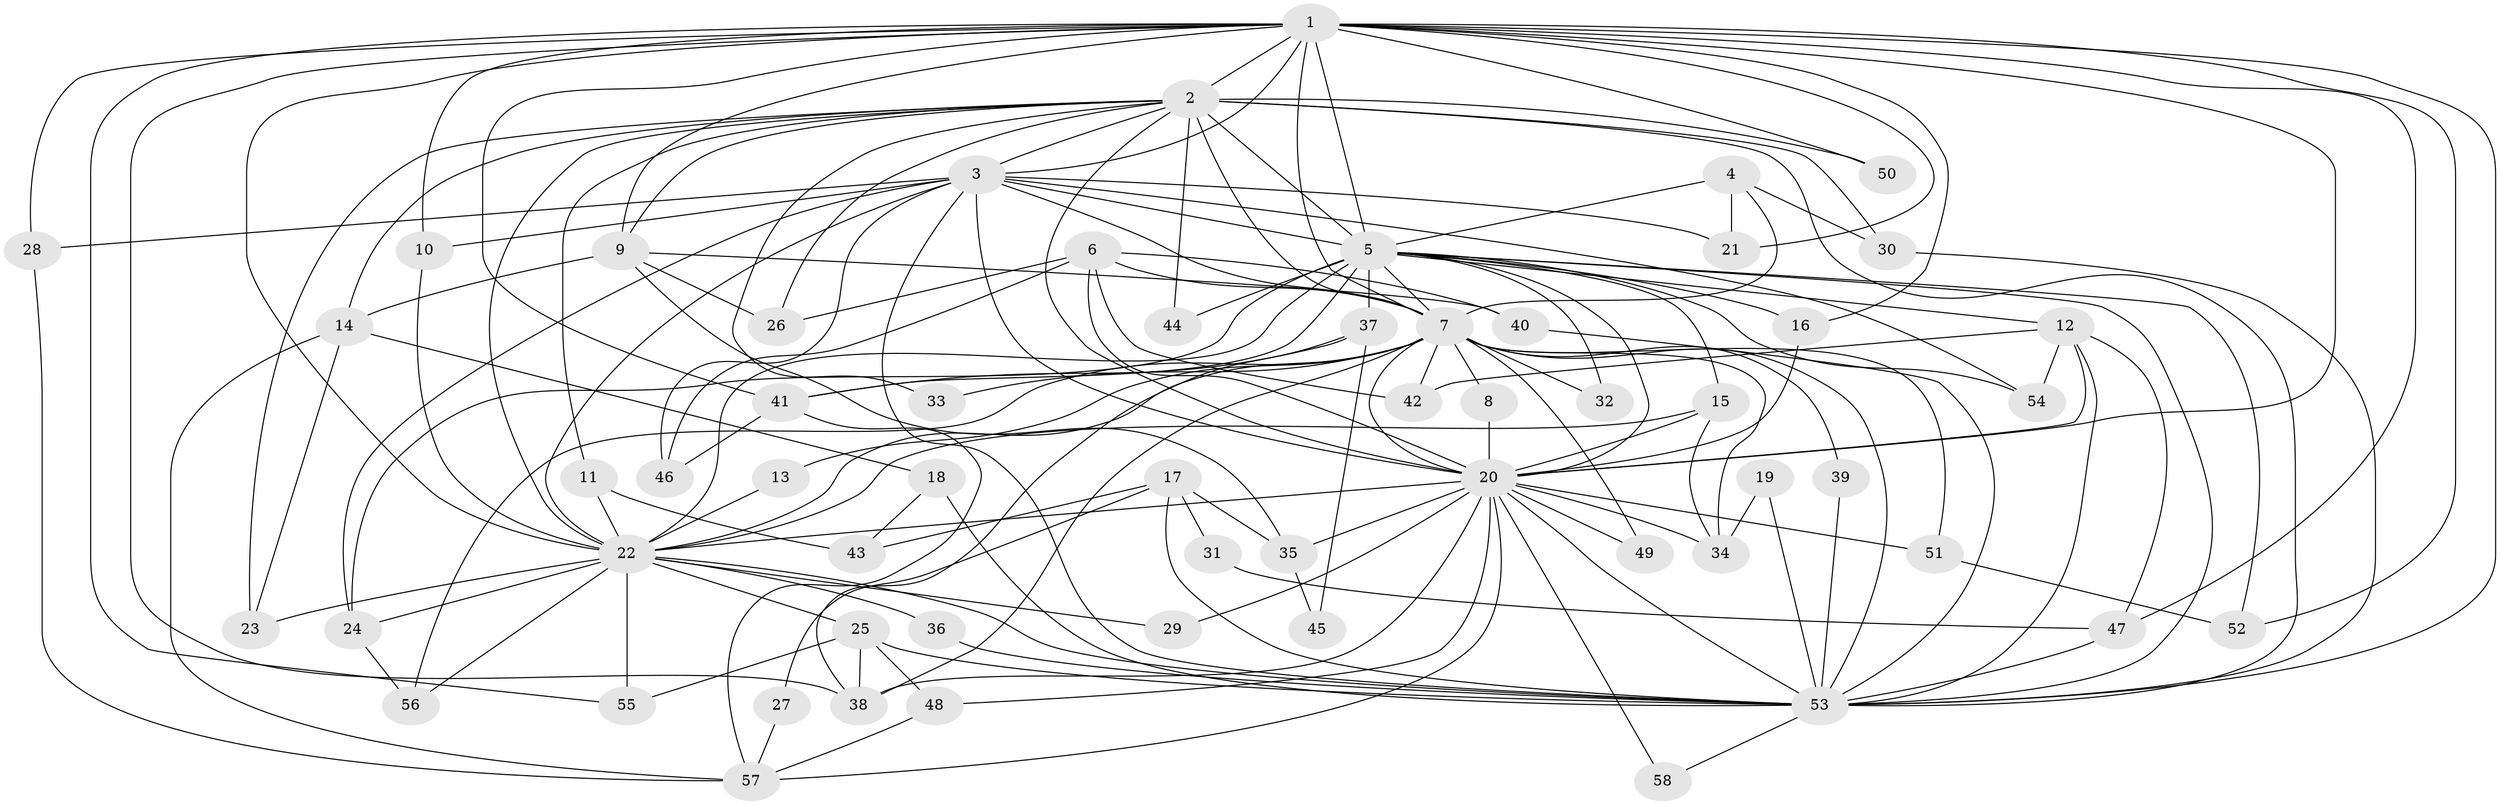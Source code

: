 // original degree distribution, {19: 0.010309278350515464, 22: 0.020618556701030927, 25: 0.010309278350515464, 14: 0.010309278350515464, 26: 0.010309278350515464, 13: 0.010309278350515464, 21: 0.010309278350515464, 16: 0.020618556701030927, 2: 0.4948453608247423, 4: 0.09278350515463918, 3: 0.21649484536082475, 6: 0.041237113402061855, 5: 0.05154639175257732}
// Generated by graph-tools (version 1.1) at 2025/36/03/04/25 23:36:27]
// undirected, 58 vertices, 153 edges
graph export_dot {
  node [color=gray90,style=filled];
  1;
  2;
  3;
  4;
  5;
  6;
  7;
  8;
  9;
  10;
  11;
  12;
  13;
  14;
  15;
  16;
  17;
  18;
  19;
  20;
  21;
  22;
  23;
  24;
  25;
  26;
  27;
  28;
  29;
  30;
  31;
  32;
  33;
  34;
  35;
  36;
  37;
  38;
  39;
  40;
  41;
  42;
  43;
  44;
  45;
  46;
  47;
  48;
  49;
  50;
  51;
  52;
  53;
  54;
  55;
  56;
  57;
  58;
  1 -- 2 [weight=4.0];
  1 -- 3 [weight=2.0];
  1 -- 5 [weight=2.0];
  1 -- 7 [weight=3.0];
  1 -- 9 [weight=1.0];
  1 -- 10 [weight=1.0];
  1 -- 16 [weight=1.0];
  1 -- 20 [weight=3.0];
  1 -- 21 [weight=1.0];
  1 -- 22 [weight=2.0];
  1 -- 28 [weight=1.0];
  1 -- 38 [weight=1.0];
  1 -- 41 [weight=2.0];
  1 -- 47 [weight=1.0];
  1 -- 50 [weight=2.0];
  1 -- 52 [weight=1.0];
  1 -- 53 [weight=2.0];
  1 -- 55 [weight=1.0];
  2 -- 3 [weight=2.0];
  2 -- 5 [weight=3.0];
  2 -- 7 [weight=2.0];
  2 -- 9 [weight=1.0];
  2 -- 11 [weight=1.0];
  2 -- 14 [weight=2.0];
  2 -- 20 [weight=2.0];
  2 -- 22 [weight=2.0];
  2 -- 23 [weight=1.0];
  2 -- 26 [weight=1.0];
  2 -- 30 [weight=1.0];
  2 -- 33 [weight=1.0];
  2 -- 44 [weight=1.0];
  2 -- 50 [weight=1.0];
  2 -- 53 [weight=2.0];
  3 -- 5 [weight=1.0];
  3 -- 7 [weight=1.0];
  3 -- 10 [weight=1.0];
  3 -- 20 [weight=1.0];
  3 -- 21 [weight=1.0];
  3 -- 22 [weight=1.0];
  3 -- 24 [weight=1.0];
  3 -- 28 [weight=1.0];
  3 -- 46 [weight=1.0];
  3 -- 53 [weight=2.0];
  3 -- 54 [weight=1.0];
  4 -- 5 [weight=1.0];
  4 -- 7 [weight=1.0];
  4 -- 21 [weight=1.0];
  4 -- 30 [weight=1.0];
  5 -- 7 [weight=1.0];
  5 -- 12 [weight=1.0];
  5 -- 15 [weight=1.0];
  5 -- 16 [weight=1.0];
  5 -- 20 [weight=1.0];
  5 -- 22 [weight=2.0];
  5 -- 24 [weight=1.0];
  5 -- 32 [weight=1.0];
  5 -- 37 [weight=1.0];
  5 -- 41 [weight=1.0];
  5 -- 44 [weight=1.0];
  5 -- 52 [weight=1.0];
  5 -- 53 [weight=1.0];
  5 -- 54 [weight=1.0];
  6 -- 7 [weight=1.0];
  6 -- 20 [weight=1.0];
  6 -- 26 [weight=1.0];
  6 -- 40 [weight=1.0];
  6 -- 42 [weight=1.0];
  6 -- 46 [weight=1.0];
  7 -- 8 [weight=1.0];
  7 -- 13 [weight=1.0];
  7 -- 20 [weight=1.0];
  7 -- 22 [weight=1.0];
  7 -- 32 [weight=1.0];
  7 -- 33 [weight=1.0];
  7 -- 34 [weight=1.0];
  7 -- 38 [weight=1.0];
  7 -- 39 [weight=1.0];
  7 -- 42 [weight=1.0];
  7 -- 49 [weight=1.0];
  7 -- 51 [weight=2.0];
  7 -- 53 [weight=1.0];
  7 -- 56 [weight=1.0];
  8 -- 20 [weight=1.0];
  9 -- 14 [weight=1.0];
  9 -- 26 [weight=1.0];
  9 -- 35 [weight=1.0];
  9 -- 40 [weight=1.0];
  10 -- 22 [weight=1.0];
  11 -- 22 [weight=1.0];
  11 -- 43 [weight=1.0];
  12 -- 20 [weight=1.0];
  12 -- 42 [weight=1.0];
  12 -- 47 [weight=1.0];
  12 -- 53 [weight=1.0];
  12 -- 54 [weight=1.0];
  13 -- 22 [weight=1.0];
  14 -- 18 [weight=1.0];
  14 -- 23 [weight=1.0];
  14 -- 57 [weight=1.0];
  15 -- 20 [weight=1.0];
  15 -- 22 [weight=1.0];
  15 -- 34 [weight=1.0];
  16 -- 20 [weight=1.0];
  17 -- 27 [weight=1.0];
  17 -- 31 [weight=1.0];
  17 -- 35 [weight=1.0];
  17 -- 43 [weight=1.0];
  17 -- 53 [weight=1.0];
  18 -- 43 [weight=1.0];
  18 -- 53 [weight=1.0];
  19 -- 34 [weight=1.0];
  19 -- 53 [weight=1.0];
  20 -- 22 [weight=1.0];
  20 -- 29 [weight=1.0];
  20 -- 34 [weight=1.0];
  20 -- 35 [weight=2.0];
  20 -- 38 [weight=1.0];
  20 -- 48 [weight=1.0];
  20 -- 49 [weight=1.0];
  20 -- 51 [weight=1.0];
  20 -- 53 [weight=2.0];
  20 -- 57 [weight=1.0];
  20 -- 58 [weight=1.0];
  22 -- 23 [weight=1.0];
  22 -- 24 [weight=1.0];
  22 -- 25 [weight=1.0];
  22 -- 29 [weight=1.0];
  22 -- 36 [weight=1.0];
  22 -- 53 [weight=1.0];
  22 -- 55 [weight=1.0];
  22 -- 56 [weight=1.0];
  24 -- 56 [weight=1.0];
  25 -- 38 [weight=1.0];
  25 -- 48 [weight=1.0];
  25 -- 53 [weight=1.0];
  25 -- 55 [weight=1.0];
  27 -- 57 [weight=1.0];
  28 -- 57 [weight=1.0];
  30 -- 53 [weight=1.0];
  31 -- 47 [weight=1.0];
  35 -- 45 [weight=1.0];
  36 -- 53 [weight=1.0];
  37 -- 38 [weight=1.0];
  37 -- 41 [weight=1.0];
  37 -- 45 [weight=1.0];
  39 -- 53 [weight=1.0];
  40 -- 53 [weight=1.0];
  41 -- 46 [weight=1.0];
  41 -- 57 [weight=1.0];
  47 -- 53 [weight=1.0];
  48 -- 57 [weight=1.0];
  51 -- 52 [weight=1.0];
  53 -- 58 [weight=1.0];
}
